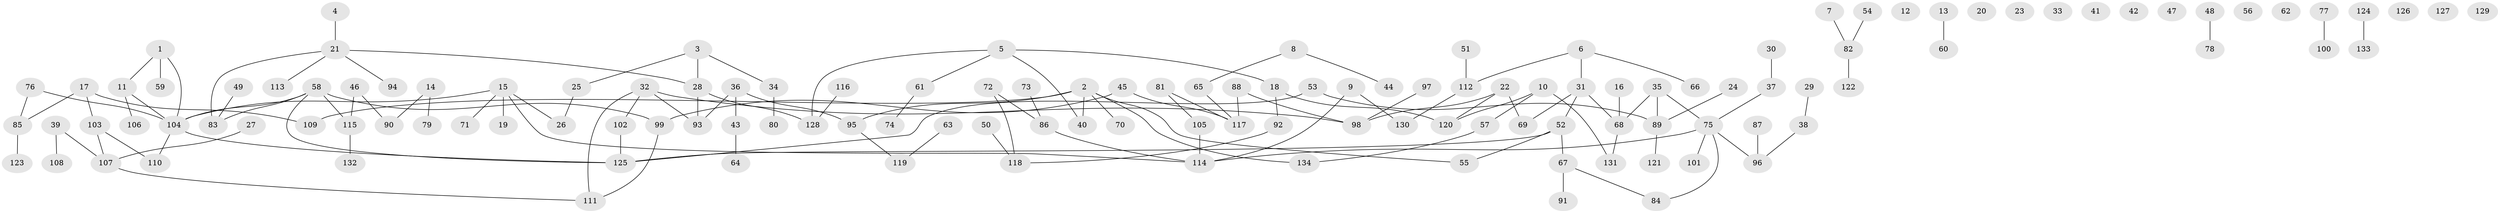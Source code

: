 // coarse degree distribution, {2: 0.21739130434782608, 6: 0.03260869565217391, 3: 0.11956521739130435, 1: 0.30434782608695654, 4: 0.10869565217391304, 0: 0.16304347826086957, 7: 0.03260869565217391, 5: 0.021739130434782608}
// Generated by graph-tools (version 1.1) at 2025/41/03/06/25 10:41:21]
// undirected, 134 vertices, 137 edges
graph export_dot {
graph [start="1"]
  node [color=gray90,style=filled];
  1;
  2;
  3;
  4;
  5;
  6;
  7;
  8;
  9;
  10;
  11;
  12;
  13;
  14;
  15;
  16;
  17;
  18;
  19;
  20;
  21;
  22;
  23;
  24;
  25;
  26;
  27;
  28;
  29;
  30;
  31;
  32;
  33;
  34;
  35;
  36;
  37;
  38;
  39;
  40;
  41;
  42;
  43;
  44;
  45;
  46;
  47;
  48;
  49;
  50;
  51;
  52;
  53;
  54;
  55;
  56;
  57;
  58;
  59;
  60;
  61;
  62;
  63;
  64;
  65;
  66;
  67;
  68;
  69;
  70;
  71;
  72;
  73;
  74;
  75;
  76;
  77;
  78;
  79;
  80;
  81;
  82;
  83;
  84;
  85;
  86;
  87;
  88;
  89;
  90;
  91;
  92;
  93;
  94;
  95;
  96;
  97;
  98;
  99;
  100;
  101;
  102;
  103;
  104;
  105;
  106;
  107;
  108;
  109;
  110;
  111;
  112;
  113;
  114;
  115;
  116;
  117;
  118;
  119;
  120;
  121;
  122;
  123;
  124;
  125;
  126;
  127;
  128;
  129;
  130;
  131;
  132;
  133;
  134;
  1 -- 11;
  1 -- 59;
  1 -- 104;
  2 -- 40;
  2 -- 55;
  2 -- 70;
  2 -- 95;
  2 -- 109;
  2 -- 134;
  3 -- 25;
  3 -- 28;
  3 -- 34;
  4 -- 21;
  5 -- 18;
  5 -- 40;
  5 -- 61;
  5 -- 128;
  6 -- 31;
  6 -- 66;
  6 -- 112;
  7 -- 82;
  8 -- 44;
  8 -- 65;
  9 -- 114;
  9 -- 130;
  10 -- 57;
  10 -- 120;
  10 -- 131;
  11 -- 104;
  11 -- 106;
  13 -- 60;
  14 -- 79;
  14 -- 90;
  15 -- 19;
  15 -- 26;
  15 -- 71;
  15 -- 104;
  15 -- 114;
  16 -- 68;
  17 -- 85;
  17 -- 103;
  17 -- 109;
  18 -- 92;
  18 -- 120;
  21 -- 28;
  21 -- 83;
  21 -- 94;
  21 -- 113;
  22 -- 69;
  22 -- 98;
  22 -- 120;
  24 -- 89;
  25 -- 26;
  27 -- 107;
  28 -- 93;
  28 -- 128;
  29 -- 38;
  30 -- 37;
  31 -- 52;
  31 -- 68;
  31 -- 69;
  32 -- 93;
  32 -- 98;
  32 -- 102;
  32 -- 111;
  34 -- 80;
  35 -- 68;
  35 -- 75;
  35 -- 89;
  36 -- 43;
  36 -- 93;
  36 -- 95;
  37 -- 75;
  38 -- 96;
  39 -- 107;
  39 -- 108;
  43 -- 64;
  45 -- 99;
  45 -- 117;
  46 -- 90;
  46 -- 115;
  48 -- 78;
  49 -- 83;
  50 -- 118;
  51 -- 112;
  52 -- 55;
  52 -- 67;
  52 -- 125;
  53 -- 89;
  53 -- 125;
  54 -- 82;
  57 -- 134;
  58 -- 83;
  58 -- 99;
  58 -- 104;
  58 -- 115;
  58 -- 125;
  61 -- 74;
  63 -- 119;
  65 -- 117;
  67 -- 84;
  67 -- 91;
  68 -- 131;
  72 -- 86;
  72 -- 118;
  73 -- 86;
  75 -- 84;
  75 -- 96;
  75 -- 101;
  75 -- 114;
  76 -- 85;
  76 -- 104;
  77 -- 100;
  81 -- 105;
  81 -- 117;
  82 -- 122;
  85 -- 123;
  86 -- 114;
  87 -- 96;
  88 -- 98;
  88 -- 117;
  89 -- 121;
  92 -- 118;
  95 -- 119;
  97 -- 98;
  99 -- 111;
  102 -- 125;
  103 -- 107;
  103 -- 110;
  104 -- 110;
  104 -- 125;
  105 -- 114;
  107 -- 111;
  112 -- 130;
  115 -- 132;
  116 -- 128;
  124 -- 133;
}
